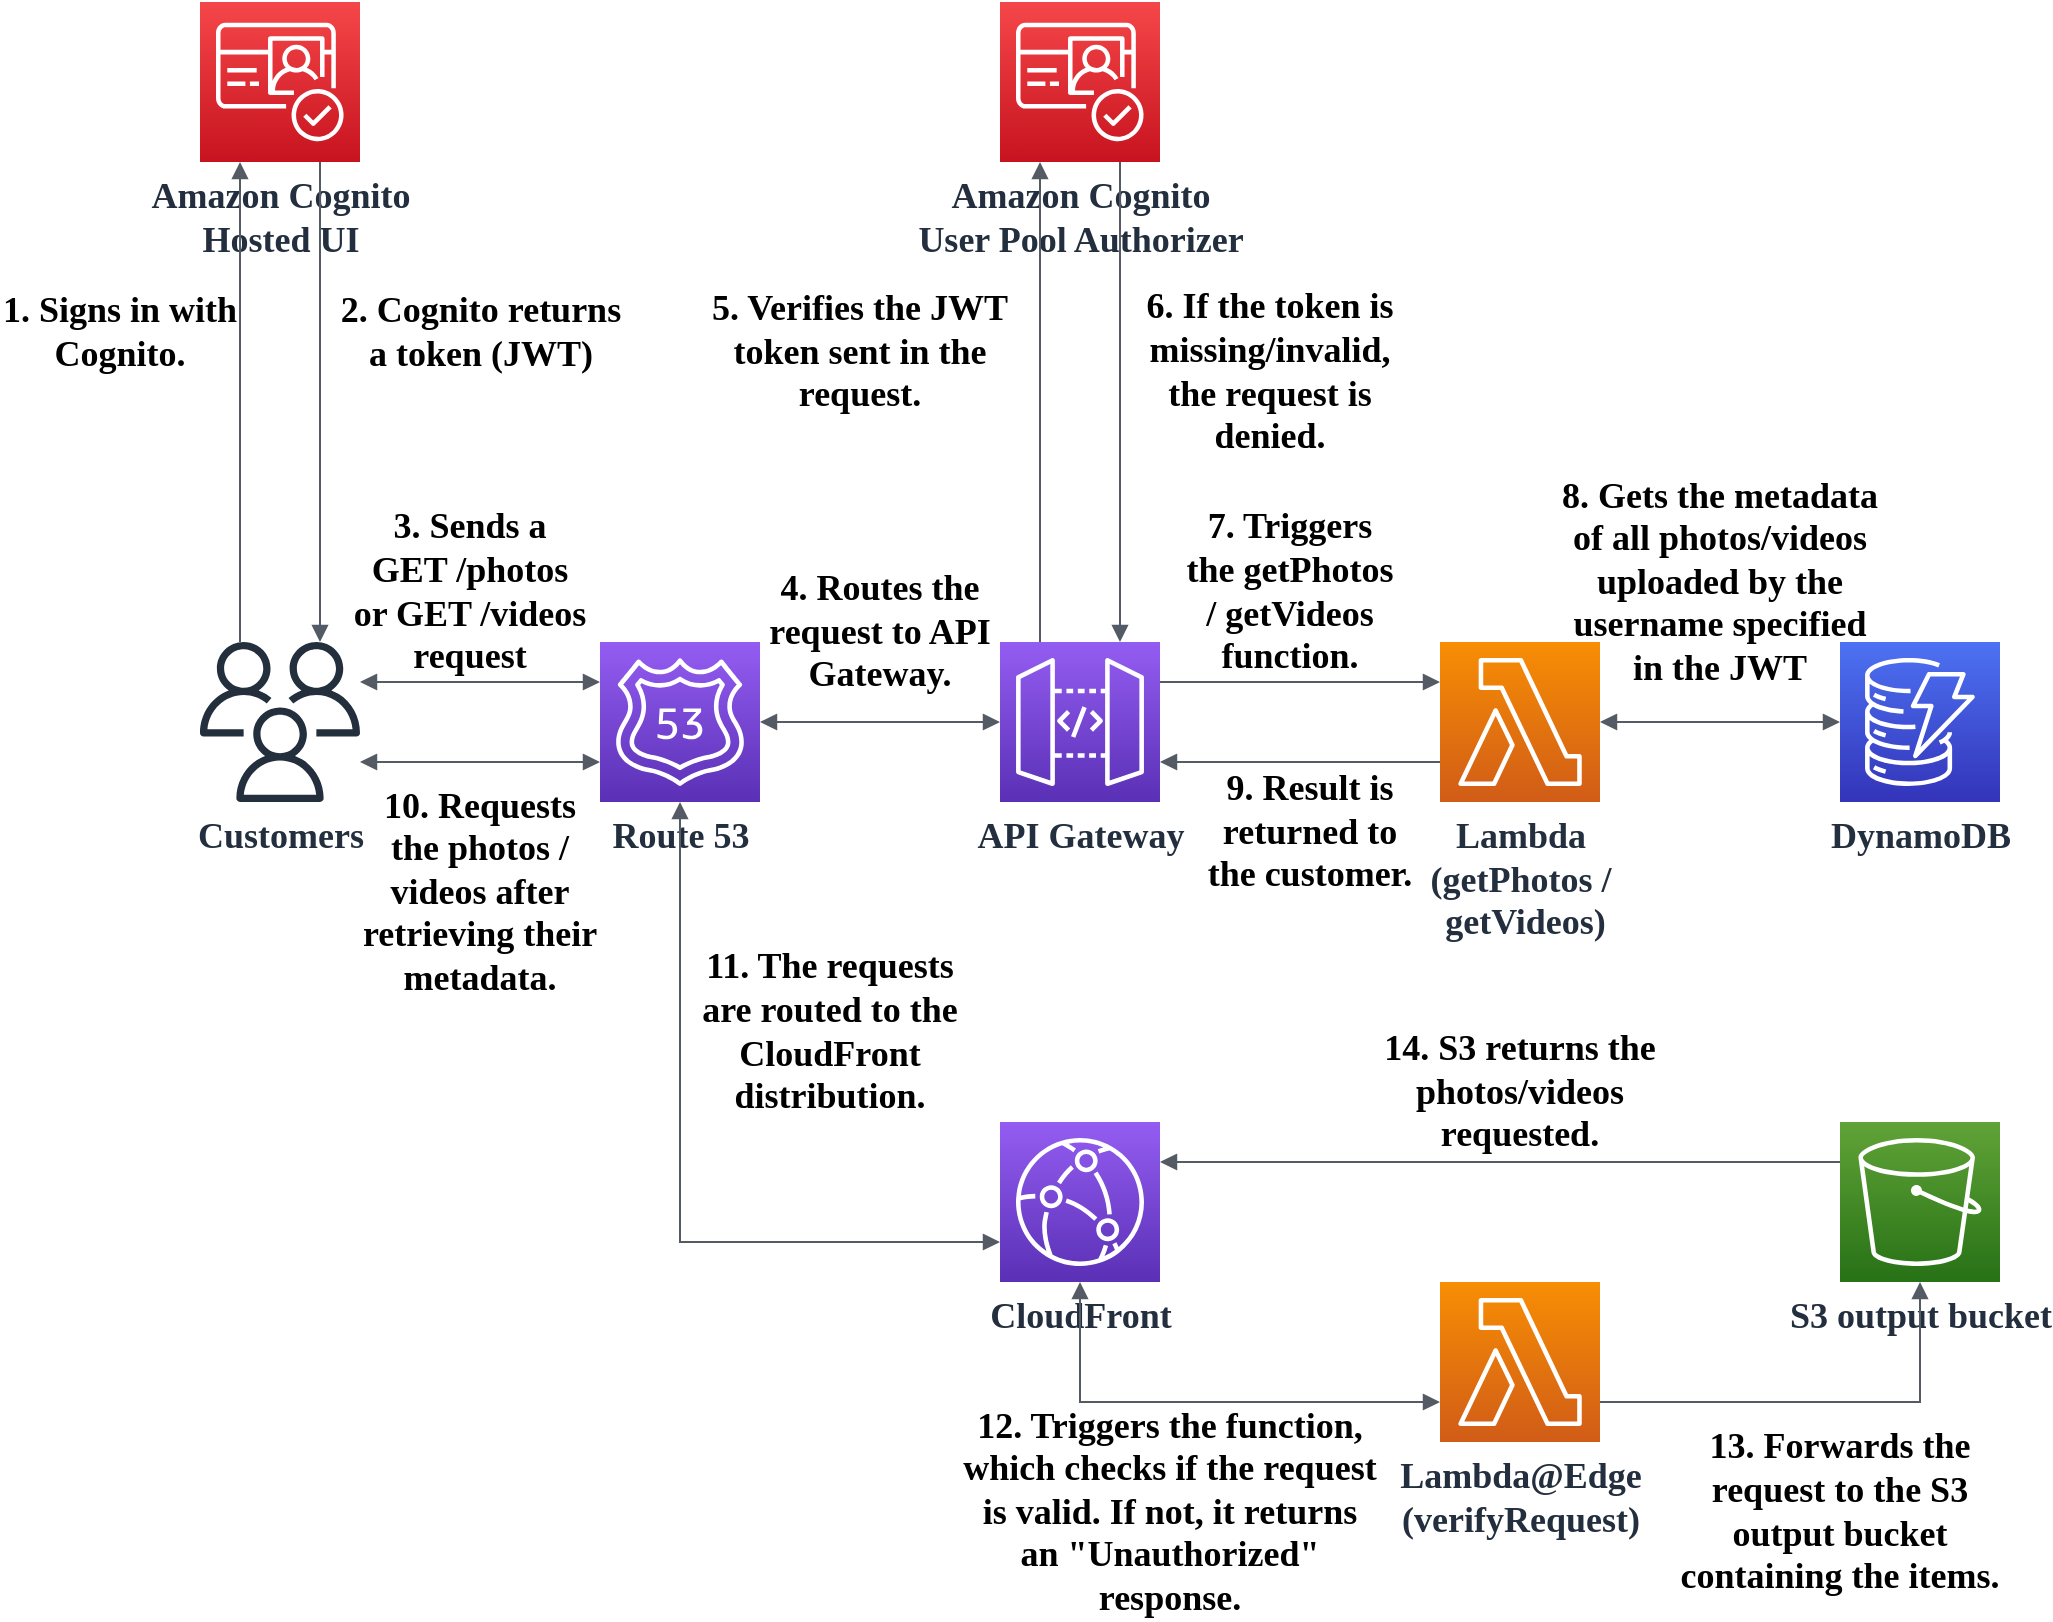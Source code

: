 <mxfile version="21.6.6" type="google">
  <diagram name="Page-1" id="WG2jzrCK_SyqCy59Pw4f">
    <mxGraphModel grid="1" page="1" gridSize="10" guides="1" tooltips="1" connect="1" arrows="1" fold="1" pageScale="1" pageWidth="850" pageHeight="1100" math="0" shadow="0">
      <root>
        <mxCell id="0" />
        <mxCell id="1" parent="0" />
        <mxCell id="zDuQRkbb6SaulgqWOGoU-1" value="Customers" style="sketch=0;outlineConnect=0;fontColor=#232F3E;gradientColor=none;fillColor=#232F3D;strokeColor=none;dashed=0;verticalLabelPosition=bottom;verticalAlign=top;align=center;html=1;fontSize=18;fontStyle=1;aspect=fixed;pointerEvents=1;shape=mxgraph.aws4.users;points=[[0.25,0,0,0,0],[0.25,1,0,0,0],[0.75,0,0,0,0],[0.75,1,0,0,0],[1,0.25,0,0,0],[1,0.75,0,0,0]];fontFamily=calibri;" vertex="1" parent="1">
          <mxGeometry x="80" y="280" width="80" height="80" as="geometry" />
        </mxCell>
        <mxCell id="zDuQRkbb6SaulgqWOGoU-2" value="Route 53" style="sketch=0;points=[[0,0,0],[0.25,0,0],[0.5,0,0],[0.75,0,0],[1,0,0],[0,1,0],[0.25,1,0],[0.5,1,0],[0.75,1,0],[1,1,0],[0,0.25,0],[0,0.5,0],[0,0.75,0],[1,0.25,0],[1,0.5,0],[1,0.75,0]];outlineConnect=0;fontColor=#232F3E;gradientColor=#945DF2;gradientDirection=north;fillColor=#5A30B5;strokeColor=#ffffff;dashed=0;verticalLabelPosition=bottom;verticalAlign=top;align=center;html=1;fontSize=18;fontStyle=1;aspect=fixed;shape=mxgraph.aws4.resourceIcon;resIcon=mxgraph.aws4.route_53;fontFamily=calibri;" vertex="1" parent="1">
          <mxGeometry x="280" y="280" width="80" height="80" as="geometry" />
        </mxCell>
        <mxCell id="zDuQRkbb6SaulgqWOGoU-3" value="API Gateway" style="sketch=0;points=[[0,0,0],[0.25,0,0],[0.5,0,0],[0.75,0,0],[1,0,0],[0,1,0],[0.25,1,0],[0.5,1,0],[0.75,1,0],[1,1,0],[0,0.25,0],[0,0.5,0],[0,0.75,0],[1,0.25,0],[1,0.5,0],[1,0.75,0]];outlineConnect=0;fontColor=#232F3E;gradientColor=#945DF2;gradientDirection=north;fillColor=#5A30B5;strokeColor=#ffffff;dashed=0;verticalLabelPosition=bottom;verticalAlign=top;align=center;html=1;fontSize=18;fontStyle=1;aspect=fixed;shape=mxgraph.aws4.resourceIcon;resIcon=mxgraph.aws4.api_gateway;fontFamily=calibri;" vertex="1" parent="1">
          <mxGeometry x="480" y="280" width="80" height="80" as="geometry" />
        </mxCell>
        <mxCell id="zDuQRkbb6SaulgqWOGoU-4" value="CloudFront" style="sketch=0;points=[[0,0,0],[0.25,0,0],[0.5,0,0],[0.75,0,0],[1,0,0],[0,1,0],[0.25,1,0],[0.5,1,0],[0.75,1,0],[1,1,0],[0,0.25,0],[0,0.5,0],[0,0.75,0],[1,0.25,0],[1,0.5,0],[1,0.75,0]];outlineConnect=0;fontColor=#232F3E;gradientColor=#945DF2;gradientDirection=north;fillColor=#5A30B5;strokeColor=#ffffff;dashed=0;verticalLabelPosition=bottom;verticalAlign=top;align=center;html=1;fontSize=18;fontStyle=1;aspect=fixed;shape=mxgraph.aws4.resourceIcon;resIcon=mxgraph.aws4.cloudfront;fontFamily=calibri;" vertex="1" parent="1">
          <mxGeometry x="480" y="520" width="80" height="80" as="geometry" />
        </mxCell>
        <mxCell id="zDuQRkbb6SaulgqWOGoU-5" value="S3 output bucket" style="sketch=0;points=[[0,0,0],[0.25,0,0],[0.5,0,0],[0.75,0,0],[1,0,0],[0,1,0],[0.25,1,0],[0.5,1,0],[0.75,1,0],[1,1,0],[0,0.25,0],[0,0.5,0],[0,0.75,0],[1,0.25,0],[1,0.5,0],[1,0.75,0]];outlineConnect=0;fontColor=#232F3E;gradientColor=#60A337;gradientDirection=north;fillColor=#277116;strokeColor=#ffffff;dashed=0;verticalLabelPosition=bottom;verticalAlign=top;align=center;html=1;fontSize=18;fontStyle=1;aspect=fixed;shape=mxgraph.aws4.resourceIcon;resIcon=mxgraph.aws4.s3;fontFamily=calibri;" vertex="1" parent="1">
          <mxGeometry x="900" y="520" width="80" height="80" as="geometry" />
        </mxCell>
        <mxCell id="zDuQRkbb6SaulgqWOGoU-6" value="Lambda&lt;br style=&quot;font-size: 18px;&quot;&gt;(getPhotos /&lt;br style=&quot;font-size: 18px;&quot;&gt;&amp;nbsp;getVideos)" style="sketch=0;points=[[0,0,0],[0.25,0,0],[0.5,0,0],[0.75,0,0],[1,0,0],[0,1,0],[0.25,1,0],[0.5,1,0],[0.75,1,0],[1,1,0],[0,0.25,0],[0,0.5,0],[0,0.75,0],[1,0.25,0],[1,0.5,0],[1,0.75,0]];outlineConnect=0;fontColor=#232F3E;gradientColor=#F78E04;gradientDirection=north;fillColor=#D05C17;strokeColor=#ffffff;dashed=0;verticalLabelPosition=bottom;verticalAlign=top;align=center;html=1;fontSize=18;fontStyle=1;aspect=fixed;shape=mxgraph.aws4.resourceIcon;resIcon=mxgraph.aws4.lambda;fontFamily=calibri;" vertex="1" parent="1">
          <mxGeometry x="700" y="280" width="80" height="80" as="geometry" />
        </mxCell>
        <mxCell id="zDuQRkbb6SaulgqWOGoU-7" value="DynamoDB" style="sketch=0;points=[[0,0,0],[0.25,0,0],[0.5,0,0],[0.75,0,0],[1,0,0],[0,1,0],[0.25,1,0],[0.5,1,0],[0.75,1,0],[1,1,0],[0,0.25,0],[0,0.5,0],[0,0.75,0],[1,0.25,0],[1,0.5,0],[1,0.75,0]];outlineConnect=0;fontColor=#232F3E;gradientColor=#4D72F3;gradientDirection=north;fillColor=#3334B9;strokeColor=#ffffff;dashed=0;verticalLabelPosition=bottom;verticalAlign=top;align=center;html=1;fontSize=18;fontStyle=1;aspect=fixed;shape=mxgraph.aws4.resourceIcon;resIcon=mxgraph.aws4.dynamodb;fontFamily=calibri;" vertex="1" parent="1">
          <mxGeometry x="900" y="280" width="80" height="80" as="geometry" />
        </mxCell>
        <mxCell id="zDuQRkbb6SaulgqWOGoU-8" value="Amazon Cognito&lt;br style=&quot;font-size: 18px;&quot;&gt;Hosted UI" style="sketch=0;points=[[0,0,0],[0.25,0,0],[0.5,0,0],[0.75,0,0],[1,0,0],[0,1,0],[0.25,1,0],[0.5,1,0],[0.75,1,0],[1,1,0],[0,0.25,0],[0,0.5,0],[0,0.75,0],[1,0.25,0],[1,0.5,0],[1,0.75,0]];outlineConnect=0;fontColor=#232F3E;gradientColor=#F54749;gradientDirection=north;fillColor=#C7131F;strokeColor=#ffffff;dashed=0;verticalLabelPosition=bottom;verticalAlign=top;align=center;html=1;fontSize=18;fontStyle=1;aspect=fixed;shape=mxgraph.aws4.resourceIcon;resIcon=mxgraph.aws4.cognito;fontFamily=calibri;" vertex="1" parent="1">
          <mxGeometry x="80" y="-40" width="80" height="80" as="geometry" />
        </mxCell>
        <mxCell id="zDuQRkbb6SaulgqWOGoU-9" value="Amazon Cognito&lt;br style=&quot;font-size: 18px;&quot;&gt;User Pool Authorizer" style="sketch=0;points=[[0,0,0],[0.25,0,0],[0.5,0,0],[0.75,0,0],[1,0,0],[0,1,0],[0.25,1,0],[0.5,1,0],[0.75,1,0],[1,1,0],[0,0.25,0],[0,0.5,0],[0,0.75,0],[1,0.25,0],[1,0.5,0],[1,0.75,0]];outlineConnect=0;fontColor=#232F3E;gradientColor=#F54749;gradientDirection=north;fillColor=#C7131F;strokeColor=#ffffff;dashed=0;verticalLabelPosition=bottom;verticalAlign=top;align=center;html=1;fontSize=18;fontStyle=1;aspect=fixed;shape=mxgraph.aws4.resourceIcon;resIcon=mxgraph.aws4.cognito;fontFamily=calibri;" vertex="1" parent="1">
          <mxGeometry x="480" y="-40" width="80" height="80" as="geometry" />
        </mxCell>
        <mxCell id="zDuQRkbb6SaulgqWOGoU-10" value="Lambda@Edge&lt;br style=&quot;font-size: 18px;&quot;&gt;(verifyRequest)" style="sketch=0;points=[[0,0,0],[0.25,0,0],[0.5,0,0],[0.75,0,0],[1,0,0],[0,1,0],[0.25,1,0],[0.5,1,0],[0.75,1,0],[1,1,0],[0,0.25,0],[0,0.5,0],[0,0.75,0],[1,0.25,0],[1,0.5,0],[1,0.75,0]];outlineConnect=0;fontColor=#232F3E;gradientColor=#F78E04;gradientDirection=north;fillColor=#D05C17;strokeColor=#ffffff;dashed=0;verticalLabelPosition=bottom;verticalAlign=top;align=center;html=1;fontSize=18;fontStyle=1;aspect=fixed;shape=mxgraph.aws4.resourceIcon;resIcon=mxgraph.aws4.lambda;fontFamily=calibri;" vertex="1" parent="1">
          <mxGeometry x="700" y="600" width="80" height="80" as="geometry" />
        </mxCell>
        <mxCell id="zDuQRkbb6SaulgqWOGoU-11" value="" style="edgeStyle=orthogonalEdgeStyle;html=1;endArrow=block;elbow=vertical;startArrow=none;endFill=1;strokeColor=#545B64;rounded=0;exitX=0.25;exitY=0;exitDx=0;exitDy=0;exitPerimeter=0;entryX=0.25;entryY=1;entryDx=0;entryDy=0;entryPerimeter=0;fontFamily=calibri;fontStyle=1;fontSize=18;" edge="1" parent="1" source="zDuQRkbb6SaulgqWOGoU-1" target="zDuQRkbb6SaulgqWOGoU-8">
          <mxGeometry width="100" relative="1" as="geometry">
            <mxPoint x="210" y="220" as="sourcePoint" />
            <mxPoint x="310" y="220" as="targetPoint" />
          </mxGeometry>
        </mxCell>
        <mxCell id="zDuQRkbb6SaulgqWOGoU-12" value="" style="edgeStyle=orthogonalEdgeStyle;html=1;endArrow=block;elbow=vertical;startArrow=none;endFill=1;strokeColor=#545B64;rounded=0;exitX=0.75;exitY=1;exitDx=0;exitDy=0;exitPerimeter=0;entryX=0.75;entryY=0;entryDx=0;entryDy=0;entryPerimeter=0;fontFamily=calibri;fontStyle=1;fontSize=18;" edge="1" parent="1" source="zDuQRkbb6SaulgqWOGoU-8" target="zDuQRkbb6SaulgqWOGoU-1">
          <mxGeometry width="100" relative="1" as="geometry">
            <mxPoint x="210" y="220" as="sourcePoint" />
            <mxPoint x="310" y="220" as="targetPoint" />
          </mxGeometry>
        </mxCell>
        <mxCell id="zDuQRkbb6SaulgqWOGoU-13" value="" style="edgeStyle=orthogonalEdgeStyle;html=1;endArrow=block;elbow=vertical;startArrow=block;endFill=1;strokeColor=#545B64;rounded=0;entryX=0;entryY=0.25;entryDx=0;entryDy=0;entryPerimeter=0;exitX=1;exitY=0.25;exitDx=0;exitDy=0;exitPerimeter=0;startFill=1;fontFamily=calibri;fontStyle=1;fontSize=18;" edge="1" parent="1" source="zDuQRkbb6SaulgqWOGoU-1" target="zDuQRkbb6SaulgqWOGoU-2">
          <mxGeometry width="100" relative="1" as="geometry">
            <mxPoint x="170" y="300" as="sourcePoint" />
            <mxPoint x="270" y="300" as="targetPoint" />
          </mxGeometry>
        </mxCell>
        <mxCell id="zDuQRkbb6SaulgqWOGoU-14" value="" style="edgeStyle=orthogonalEdgeStyle;html=1;endArrow=block;elbow=vertical;startArrow=block;startFill=1;strokeColor=#545B64;rounded=0;entryX=0;entryY=0.75;entryDx=0;entryDy=0;entryPerimeter=0;exitX=1;exitY=0.75;exitDx=0;exitDy=0;exitPerimeter=0;endFill=1;fontFamily=calibri;fontStyle=1;fontSize=18;" edge="1" parent="1" source="zDuQRkbb6SaulgqWOGoU-1" target="zDuQRkbb6SaulgqWOGoU-2">
          <mxGeometry width="100" relative="1" as="geometry">
            <mxPoint x="170" y="340" as="sourcePoint" />
            <mxPoint x="270" y="340" as="targetPoint" />
          </mxGeometry>
        </mxCell>
        <mxCell id="zDuQRkbb6SaulgqWOGoU-15" value="" style="edgeStyle=orthogonalEdgeStyle;html=1;endArrow=block;elbow=vertical;startArrow=block;endFill=1;strokeColor=#545B64;rounded=0;exitX=1;exitY=0.5;exitDx=0;exitDy=0;exitPerimeter=0;startFill=1;entryX=0;entryY=0.5;entryDx=0;entryDy=0;entryPerimeter=0;fontFamily=calibri;fontStyle=1;fontSize=18;" edge="1" parent="1" source="zDuQRkbb6SaulgqWOGoU-2" target="zDuQRkbb6SaulgqWOGoU-3">
          <mxGeometry width="100" relative="1" as="geometry">
            <mxPoint x="370" y="300" as="sourcePoint" />
            <mxPoint x="470" y="320" as="targetPoint" />
          </mxGeometry>
        </mxCell>
        <mxCell id="zDuQRkbb6SaulgqWOGoU-17" value="" style="edgeStyle=orthogonalEdgeStyle;html=1;endArrow=none;elbow=vertical;startArrow=block;startFill=1;strokeColor=#545B64;rounded=0;exitX=0.25;exitY=1;exitDx=0;exitDy=0;exitPerimeter=0;entryX=0.25;entryY=0;entryDx=0;entryDy=0;entryPerimeter=0;fontFamily=calibri;fontStyle=1;fontSize=18;" edge="1" parent="1" source="zDuQRkbb6SaulgqWOGoU-9" target="zDuQRkbb6SaulgqWOGoU-3">
          <mxGeometry width="100" relative="1" as="geometry">
            <mxPoint x="580" y="270" as="sourcePoint" />
            <mxPoint x="680" y="270" as="targetPoint" />
          </mxGeometry>
        </mxCell>
        <mxCell id="zDuQRkbb6SaulgqWOGoU-18" value="" style="edgeStyle=orthogonalEdgeStyle;html=1;endArrow=block;elbow=vertical;startArrow=none;endFill=1;strokeColor=#545B64;rounded=0;exitX=0.75;exitY=1;exitDx=0;exitDy=0;exitPerimeter=0;entryX=0.75;entryY=0;entryDx=0;entryDy=0;entryPerimeter=0;fontFamily=calibri;fontStyle=1;fontSize=18;" edge="1" parent="1" source="zDuQRkbb6SaulgqWOGoU-9" target="zDuQRkbb6SaulgqWOGoU-3">
          <mxGeometry width="100" relative="1" as="geometry">
            <mxPoint x="580" y="270" as="sourcePoint" />
            <mxPoint x="680" y="270" as="targetPoint" />
          </mxGeometry>
        </mxCell>
        <mxCell id="zDuQRkbb6SaulgqWOGoU-20" value="" style="edgeStyle=orthogonalEdgeStyle;html=1;endArrow=block;elbow=vertical;startArrow=block;endFill=1;strokeColor=#545B64;rounded=0;exitX=0.5;exitY=1;exitDx=0;exitDy=0;exitPerimeter=0;entryX=0;entryY=0.75;entryDx=0;entryDy=0;entryPerimeter=0;startFill=1;fontFamily=calibri;fontStyle=1;fontSize=18;" edge="1" parent="1" source="zDuQRkbb6SaulgqWOGoU-2" target="zDuQRkbb6SaulgqWOGoU-4">
          <mxGeometry width="100" relative="1" as="geometry">
            <mxPoint x="560" y="380" as="sourcePoint" />
            <mxPoint x="660" y="380" as="targetPoint" />
          </mxGeometry>
        </mxCell>
        <mxCell id="zDuQRkbb6SaulgqWOGoU-21" value="" style="edgeStyle=orthogonalEdgeStyle;html=1;endArrow=block;elbow=vertical;startArrow=none;endFill=1;strokeColor=#545B64;rounded=0;exitX=1;exitY=0.25;exitDx=0;exitDy=0;exitPerimeter=0;fontFamily=calibri;fontStyle=1;fontSize=18;entryX=0;entryY=0.25;entryDx=0;entryDy=0;entryPerimeter=0;" edge="1" parent="1" source="zDuQRkbb6SaulgqWOGoU-3" target="zDuQRkbb6SaulgqWOGoU-6">
          <mxGeometry width="100" relative="1" as="geometry">
            <mxPoint x="700" y="270" as="sourcePoint" />
            <mxPoint x="680" y="300" as="targetPoint" />
          </mxGeometry>
        </mxCell>
        <mxCell id="zDuQRkbb6SaulgqWOGoU-22" value="" style="edgeStyle=orthogonalEdgeStyle;html=1;endArrow=none;elbow=vertical;startArrow=block;startFill=1;strokeColor=#545B64;rounded=0;exitX=1;exitY=0.75;exitDx=0;exitDy=0;exitPerimeter=0;fontFamily=calibri;fontStyle=1;fontSize=18;entryX=0;entryY=0.75;entryDx=0;entryDy=0;entryPerimeter=0;" edge="1" parent="1" source="zDuQRkbb6SaulgqWOGoU-3" target="zDuQRkbb6SaulgqWOGoU-6">
          <mxGeometry width="100" relative="1" as="geometry">
            <mxPoint x="700" y="270" as="sourcePoint" />
            <mxPoint x="680" y="340" as="targetPoint" />
          </mxGeometry>
        </mxCell>
        <mxCell id="zDuQRkbb6SaulgqWOGoU-23" value="" style="edgeStyle=orthogonalEdgeStyle;html=1;endArrow=block;elbow=vertical;startArrow=block;endFill=1;strokeColor=#545B64;rounded=0;exitX=1;exitY=0.5;exitDx=0;exitDy=0;exitPerimeter=0;entryX=0;entryY=0.5;entryDx=0;entryDy=0;entryPerimeter=0;startFill=1;fontFamily=calibri;fontStyle=1;fontSize=18;" edge="1" parent="1" source="zDuQRkbb6SaulgqWOGoU-6" target="zDuQRkbb6SaulgqWOGoU-7">
          <mxGeometry width="100" relative="1" as="geometry">
            <mxPoint x="700" y="270" as="sourcePoint" />
            <mxPoint x="800" y="270" as="targetPoint" />
          </mxGeometry>
        </mxCell>
        <mxCell id="zDuQRkbb6SaulgqWOGoU-25" value="" style="edgeStyle=orthogonalEdgeStyle;html=1;endArrow=block;elbow=vertical;startArrow=block;endFill=1;strokeColor=#545B64;rounded=0;entryX=0;entryY=0.75;entryDx=0;entryDy=0;entryPerimeter=0;exitX=0.5;exitY=1;exitDx=0;exitDy=0;exitPerimeter=0;fontFamily=calibri;fontStyle=1;startFill=1;fontSize=18;" edge="1" parent="1" source="zDuQRkbb6SaulgqWOGoU-4" target="zDuQRkbb6SaulgqWOGoU-10">
          <mxGeometry width="100" relative="1" as="geometry">
            <mxPoint x="580" y="590" as="sourcePoint" />
            <mxPoint x="790" y="560" as="targetPoint" />
            <Array as="points">
              <mxPoint x="520" y="660" />
            </Array>
          </mxGeometry>
        </mxCell>
        <mxCell id="zDuQRkbb6SaulgqWOGoU-26" value="" style="edgeStyle=orthogonalEdgeStyle;html=1;endArrow=block;elbow=vertical;startArrow=none;endFill=1;strokeColor=#545B64;rounded=0;entryX=0.5;entryY=1;entryDx=0;entryDy=0;entryPerimeter=0;exitX=1;exitY=0.75;exitDx=0;exitDy=0;exitPerimeter=0;fontFamily=calibri;fontStyle=1;fontSize=18;" edge="1" parent="1" source="zDuQRkbb6SaulgqWOGoU-10" target="zDuQRkbb6SaulgqWOGoU-5">
          <mxGeometry width="100" relative="1" as="geometry">
            <mxPoint x="770" y="460" as="sourcePoint" />
            <mxPoint x="870" y="460" as="targetPoint" />
          </mxGeometry>
        </mxCell>
        <mxCell id="zDuQRkbb6SaulgqWOGoU-27" value="" style="edgeStyle=orthogonalEdgeStyle;html=1;endArrow=none;elbow=vertical;startArrow=block;startFill=1;strokeColor=#545B64;rounded=0;entryX=0;entryY=0.25;entryDx=0;entryDy=0;entryPerimeter=0;exitX=1;exitY=0.25;exitDx=0;exitDy=0;exitPerimeter=0;fontFamily=calibri;fontStyle=1;fontSize=18;" edge="1" parent="1" source="zDuQRkbb6SaulgqWOGoU-4" target="zDuQRkbb6SaulgqWOGoU-5">
          <mxGeometry width="100" relative="1" as="geometry">
            <mxPoint x="760" y="500" as="sourcePoint" />
            <mxPoint x="860" y="500" as="targetPoint" />
          </mxGeometry>
        </mxCell>
        <mxCell id="zDuQRkbb6SaulgqWOGoU-30" value="1. Signs in with Cognito." style="text;html=1;strokeColor=none;fillColor=none;align=center;verticalAlign=middle;whiteSpace=wrap;rounded=0;fontFamily=calibri;fontStyle=1;fontSize=18;" vertex="1" parent="1">
          <mxGeometry x="-20" y="110" width="120" height="30" as="geometry" />
        </mxCell>
        <mxCell id="zDuQRkbb6SaulgqWOGoU-31" value="2. Cognito returns a token (JWT)" style="text;html=1;strokeColor=none;fillColor=none;align=center;verticalAlign=middle;whiteSpace=wrap;rounded=0;fontFamily=calibri;fontStyle=1;fontSize=18;" vertex="1" parent="1">
          <mxGeometry x="147.5" y="110" width="145" height="30" as="geometry" />
        </mxCell>
        <mxCell id="zDuQRkbb6SaulgqWOGoU-32" value="3. Sends a GET /photos or GET /videos request" style="text;html=1;strokeColor=none;fillColor=none;align=center;verticalAlign=middle;whiteSpace=wrap;rounded=0;fontFamily=calibri;fontStyle=1;fontSize=18;" vertex="1" parent="1">
          <mxGeometry x="155" y="240" width="120" height="30" as="geometry" />
        </mxCell>
        <mxCell id="zDuQRkbb6SaulgqWOGoU-33" value="4. Routes the request to API Gateway." style="text;html=1;strokeColor=none;fillColor=none;align=center;verticalAlign=middle;whiteSpace=wrap;rounded=0;fontFamily=calibri;fontStyle=1;fontSize=18;" vertex="1" parent="1">
          <mxGeometry x="360" y="260" width="120" height="30" as="geometry" />
        </mxCell>
        <mxCell id="zDuQRkbb6SaulgqWOGoU-34" value="5. Verifies the JWT token sent in the request." style="text;html=1;strokeColor=none;fillColor=none;align=center;verticalAlign=middle;whiteSpace=wrap;rounded=0;fontFamily=calibri;fontStyle=1;fontSize=18;" vertex="1" parent="1">
          <mxGeometry x="330" y="120" width="160" height="30" as="geometry" />
        </mxCell>
        <mxCell id="zDuQRkbb6SaulgqWOGoU-35" value="6. If the token is missing/invalid, the request is denied." style="text;html=1;strokeColor=none;fillColor=none;align=center;verticalAlign=middle;whiteSpace=wrap;rounded=0;fontFamily=calibri;fontStyle=1;fontSize=18;" vertex="1" parent="1">
          <mxGeometry x="550" y="130" width="130" height="30" as="geometry" />
        </mxCell>
        <mxCell id="zDuQRkbb6SaulgqWOGoU-36" value="7. Triggers the getPhotos / getVideos function." style="text;html=1;strokeColor=none;fillColor=none;align=center;verticalAlign=middle;whiteSpace=wrap;rounded=0;fontFamily=calibri;fontStyle=1;fontSize=18;" vertex="1" parent="1">
          <mxGeometry x="570" y="240" width="110" height="30" as="geometry" />
        </mxCell>
        <mxCell id="zDuQRkbb6SaulgqWOGoU-37" value="8. Gets the metadata of all photos/videos uploaded by the username specified in the JWT" style="text;html=1;strokeColor=none;fillColor=none;align=center;verticalAlign=middle;whiteSpace=wrap;rounded=0;fontFamily=calibri;fontStyle=1;fontSize=18;" vertex="1" parent="1">
          <mxGeometry x="760" y="240" width="160" height="20" as="geometry" />
        </mxCell>
        <mxCell id="zDuQRkbb6SaulgqWOGoU-38" value="9. Result is returned to the customer." style="text;html=1;strokeColor=none;fillColor=none;align=center;verticalAlign=middle;whiteSpace=wrap;rounded=0;fontFamily=calibri;fontStyle=1;fontSize=18;" vertex="1" parent="1">
          <mxGeometry x="580" y="360" width="110" height="30" as="geometry" />
        </mxCell>
        <mxCell id="zDuQRkbb6SaulgqWOGoU-39" value="10. Requests the photos / videos after retrieving their metadata." style="text;html=1;strokeColor=none;fillColor=none;align=center;verticalAlign=middle;whiteSpace=wrap;rounded=0;fontFamily=calibri;fontStyle=1;fontSize=18;" vertex="1" parent="1">
          <mxGeometry x="160" y="390" width="120" height="30" as="geometry" />
        </mxCell>
        <mxCell id="zDuQRkbb6SaulgqWOGoU-40" value="11. The requests are routed to the CloudFront distribution." style="text;html=1;strokeColor=none;fillColor=none;align=center;verticalAlign=middle;whiteSpace=wrap;rounded=0;fontFamily=calibri;fontStyle=1;fontSize=18;" vertex="1" parent="1">
          <mxGeometry x="330" y="460" width="130" height="30" as="geometry" />
        </mxCell>
        <mxCell id="zDuQRkbb6SaulgqWOGoU-41" value="12. Triggers the function, which checks if the request is valid. If not, it returns an &quot;Unauthorized&quot; response." style="text;html=1;strokeColor=none;fillColor=none;align=center;verticalAlign=middle;whiteSpace=wrap;rounded=0;fontFamily=calibri;fontStyle=1;fontSize=18;" vertex="1" parent="1">
          <mxGeometry x="460" y="700" width="210" height="30" as="geometry" />
        </mxCell>
        <mxCell id="zDuQRkbb6SaulgqWOGoU-42" value="13. Forwards the request to the S3 output bucket containing the items." style="text;html=1;strokeColor=none;fillColor=none;align=center;verticalAlign=middle;whiteSpace=wrap;rounded=0;fontFamily=calibri;fontStyle=1;fontSize=18;" vertex="1" parent="1">
          <mxGeometry x="810" y="700" width="180" height="30" as="geometry" />
        </mxCell>
        <mxCell id="zDuQRkbb6SaulgqWOGoU-43" value="14. S3 returns the photos/videos requested." style="text;html=1;strokeColor=none;fillColor=none;align=center;verticalAlign=middle;whiteSpace=wrap;rounded=0;fontFamily=calibri;fontStyle=1;fontSize=18;" vertex="1" parent="1">
          <mxGeometry x="665" y="490" width="150" height="30" as="geometry" />
        </mxCell>
      </root>
    </mxGraphModel>
  </diagram>
</mxfile>
